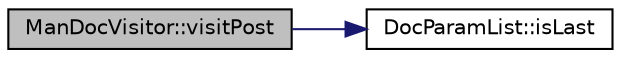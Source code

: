 digraph "ManDocVisitor::visitPost"
{
 // LATEX_PDF_SIZE
  edge [fontname="Helvetica",fontsize="10",labelfontname="Helvetica",labelfontsize="10"];
  node [fontname="Helvetica",fontsize="10",shape=record];
  rankdir="LR";
  Node1 [label="ManDocVisitor::visitPost",height=0.2,width=0.4,color="black", fillcolor="grey75", style="filled", fontcolor="black",tooltip=" "];
  Node1 -> Node2 [color="midnightblue",fontsize="10",style="solid"];
  Node2 [label="DocParamList::isLast",height=0.2,width=0.4,color="black", fillcolor="white", style="filled",URL="$classDocParamList.html#a96270035f29eb07f50ed8c0c2acda9d3",tooltip=" "];
}
